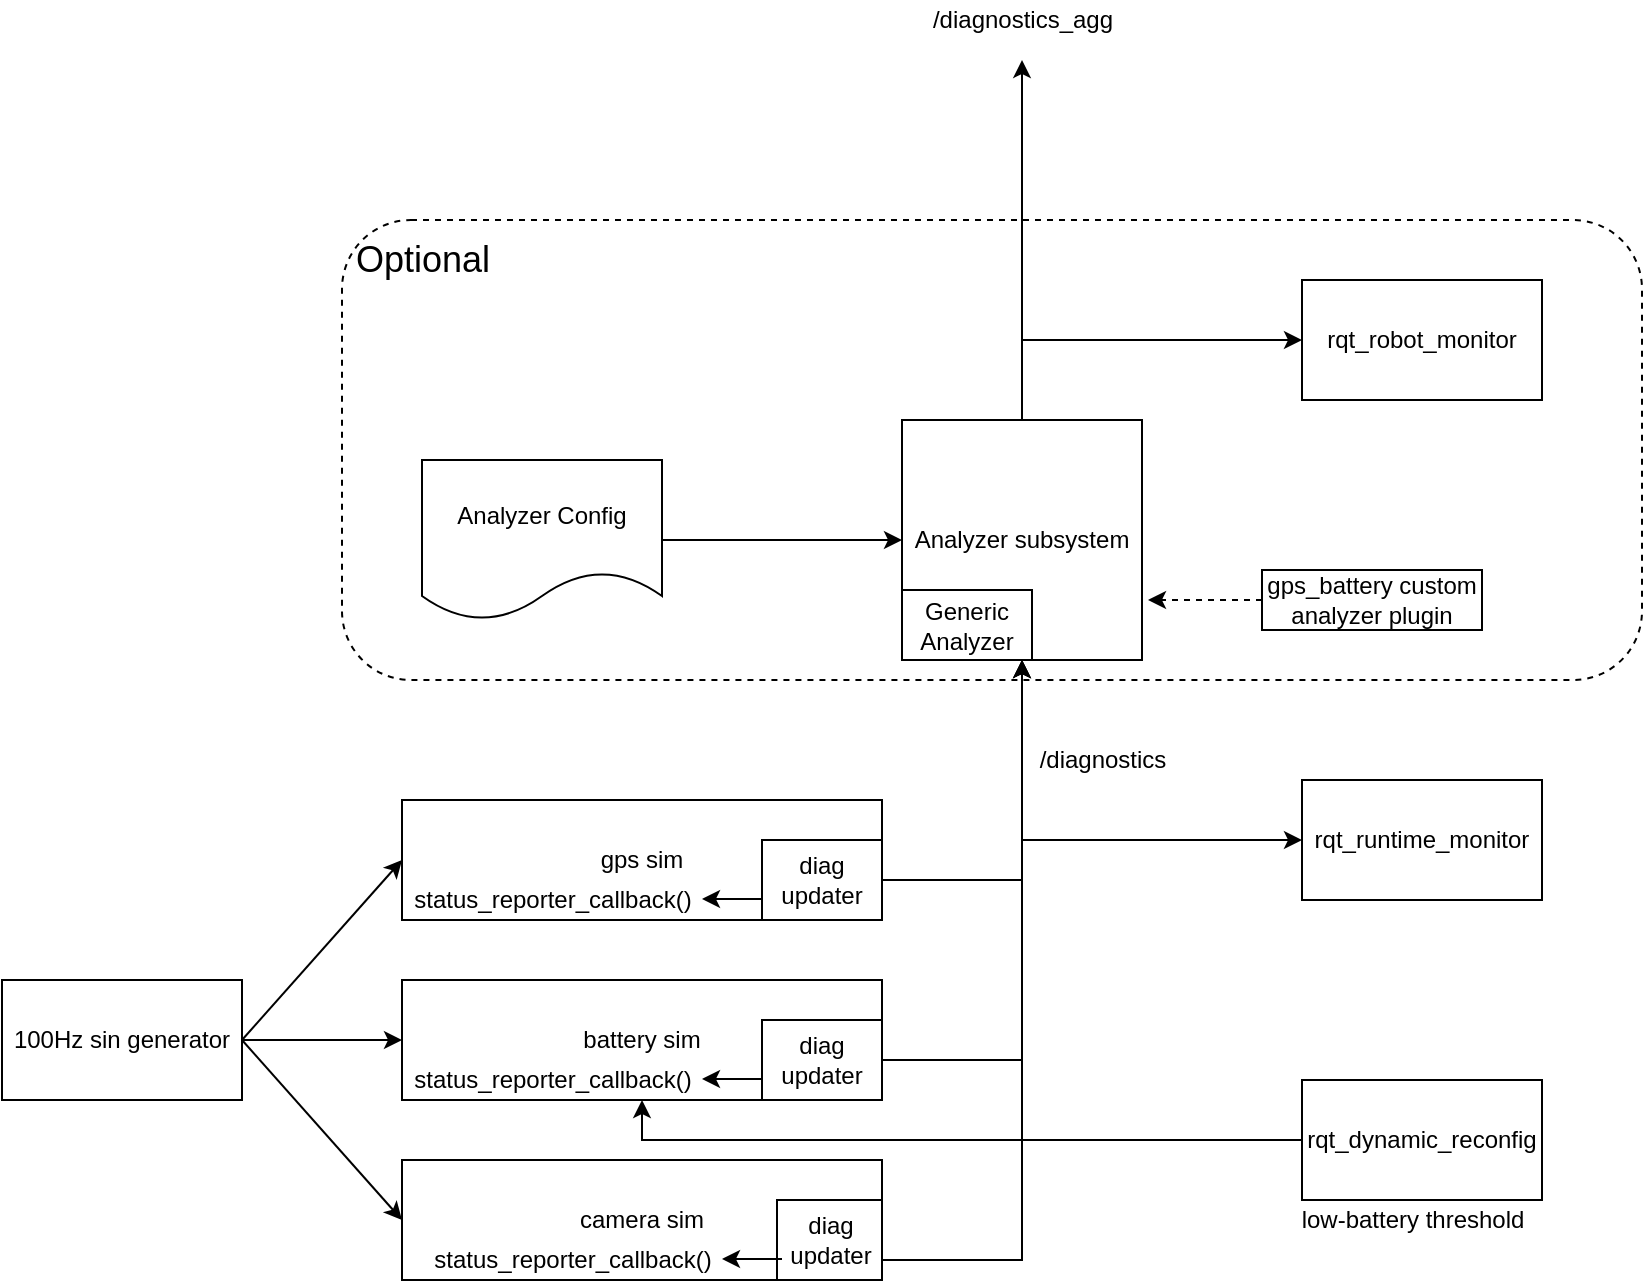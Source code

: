 <mxfile version="15.7.3" type="device"><diagram id="wJPSKYvWFKPTCW50-7ia" name="Page-1"><mxGraphModel dx="1102" dy="1025" grid="1" gridSize="10" guides="1" tooltips="1" connect="1" arrows="1" fold="1" page="1" pageScale="1" pageWidth="1100" pageHeight="850" math="0" shadow="0"><root><mxCell id="0"/><mxCell id="1" parent="0"/><mxCell id="oL3_TCIefb6MOWthsLij-4" value="" style="rounded=1;whiteSpace=wrap;html=1;dashed=1;" parent="1" vertex="1"><mxGeometry x="320" y="250" width="650" height="230" as="geometry"/></mxCell><mxCell id="d_PilXSHUi5Ngl6hLPL4-6" value="camera sim" style="rounded=0;whiteSpace=wrap;html=1;" parent="1" vertex="1"><mxGeometry x="350" y="720" width="240" height="60" as="geometry"/></mxCell><mxCell id="d_PilXSHUi5Ngl6hLPL4-3" value="" style="edgeStyle=orthogonalEdgeStyle;rounded=0;orthogonalLoop=1;jettySize=auto;html=1;" parent="1" source="d_PilXSHUi5Ngl6hLPL4-1" target="d_PilXSHUi5Ngl6hLPL4-2" edge="1"><mxGeometry relative="1" as="geometry"/></mxCell><mxCell id="d_PilXSHUi5Ngl6hLPL4-1" value="100Hz sin generator" style="rounded=0;whiteSpace=wrap;html=1;" parent="1" vertex="1"><mxGeometry x="150" y="630" width="120" height="60" as="geometry"/></mxCell><mxCell id="d_PilXSHUi5Ngl6hLPL4-5" value="" style="rounded=0;orthogonalLoop=1;jettySize=auto;html=1;exitX=1;exitY=0.5;exitDx=0;exitDy=0;entryX=0;entryY=0.5;entryDx=0;entryDy=0;" parent="1" source="d_PilXSHUi5Ngl6hLPL4-1" target="d_PilXSHUi5Ngl6hLPL4-4" edge="1"><mxGeometry relative="1" as="geometry"/></mxCell><mxCell id="d_PilXSHUi5Ngl6hLPL4-7" value="" style="edgeStyle=none;rounded=0;orthogonalLoop=1;jettySize=auto;html=1;exitX=1;exitY=0.5;exitDx=0;exitDy=0;entryX=0;entryY=0.5;entryDx=0;entryDy=0;" parent="1" source="d_PilXSHUi5Ngl6hLPL4-1" target="d_PilXSHUi5Ngl6hLPL4-6" edge="1"><mxGeometry relative="1" as="geometry"/></mxCell><mxCell id="d_PilXSHUi5Ngl6hLPL4-15" style="edgeStyle=orthogonalEdgeStyle;rounded=0;orthogonalLoop=1;jettySize=auto;html=1;exitX=1;exitY=0.75;exitDx=0;exitDy=0;entryX=0.5;entryY=1;entryDx=0;entryDy=0;" parent="1" source="d_PilXSHUi5Ngl6hLPL4-9" target="d_PilXSHUi5Ngl6hLPL4-12" edge="1"><mxGeometry relative="1" as="geometry"><mxPoint x="660" y="330" as="targetPoint"/></mxGeometry></mxCell><mxCell id="d_PilXSHUi5Ngl6hLPL4-14" style="edgeStyle=orthogonalEdgeStyle;rounded=0;orthogonalLoop=1;jettySize=auto;html=1;exitX=1;exitY=0.5;exitDx=0;exitDy=0;entryX=0.5;entryY=1;entryDx=0;entryDy=0;" parent="1" source="d_PilXSHUi5Ngl6hLPL4-10" target="d_PilXSHUi5Ngl6hLPL4-12" edge="1"><mxGeometry relative="1" as="geometry"><mxPoint x="660" y="330" as="targetPoint"/></mxGeometry></mxCell><mxCell id="d_PilXSHUi5Ngl6hLPL4-13" style="edgeStyle=orthogonalEdgeStyle;rounded=0;orthogonalLoop=1;jettySize=auto;html=1;exitX=1;exitY=0.5;exitDx=0;exitDy=0;entryX=0.5;entryY=1;entryDx=0;entryDy=0;" parent="1" source="d_PilXSHUi5Ngl6hLPL4-11" target="d_PilXSHUi5Ngl6hLPL4-12" edge="1"><mxGeometry relative="1" as="geometry"/></mxCell><mxCell id="d_PilXSHUi5Ngl6hLPL4-12" value="Analyzer subsystem" style="rounded=0;whiteSpace=wrap;html=1;" parent="1" vertex="1"><mxGeometry x="600" y="350" width="120" height="120" as="geometry"/></mxCell><mxCell id="d_PilXSHUi5Ngl6hLPL4-16" value="/diagnostics" style="text;html=1;align=center;verticalAlign=middle;resizable=0;points=[];autosize=1;strokeColor=none;fillColor=none;" parent="1" vertex="1"><mxGeometry x="660" y="510" width="80" height="20" as="geometry"/></mxCell><mxCell id="d_PilXSHUi5Ngl6hLPL4-17" value="" style="group" parent="1" vertex="1" connectable="0"><mxGeometry x="350" y="540" width="240" height="60" as="geometry"/></mxCell><mxCell id="d_PilXSHUi5Ngl6hLPL4-4" value="gps sim" style="rounded=0;whiteSpace=wrap;html=1;" parent="d_PilXSHUi5Ngl6hLPL4-17" vertex="1"><mxGeometry width="240" height="60" as="geometry"/></mxCell><mxCell id="d_PilXSHUi5Ngl6hLPL4-11" value="diag&lt;br&gt;updater" style="rounded=0;whiteSpace=wrap;html=1;" parent="d_PilXSHUi5Ngl6hLPL4-17" vertex="1"><mxGeometry x="180" y="20" width="60" height="40" as="geometry"/></mxCell><mxCell id="t0e1mFhyb1ZMYZBnvRuq-3" value="" style="group" vertex="1" connectable="0" parent="d_PilXSHUi5Ngl6hLPL4-17"><mxGeometry y="40" width="180" height="20" as="geometry"/></mxCell><mxCell id="t0e1mFhyb1ZMYZBnvRuq-1" value="status_reporter_callback()" style="text;html=1;align=center;verticalAlign=middle;resizable=0;points=[];autosize=1;strokeColor=none;fillColor=none;" vertex="1" parent="t0e1mFhyb1ZMYZBnvRuq-3"><mxGeometry width="150" height="20" as="geometry"/></mxCell><mxCell id="t0e1mFhyb1ZMYZBnvRuq-2" value="" style="endArrow=classic;html=1;rounded=0;" edge="1" parent="t0e1mFhyb1ZMYZBnvRuq-3"><mxGeometry width="50" height="50" relative="1" as="geometry"><mxPoint x="180" y="9.5" as="sourcePoint"/><mxPoint x="150" y="9.5" as="targetPoint"/></mxGeometry></mxCell><mxCell id="d_PilXSHUi5Ngl6hLPL4-18" value="" style="group" parent="1" vertex="1" connectable="0"><mxGeometry x="350" y="630" width="240" height="60" as="geometry"/></mxCell><mxCell id="d_PilXSHUi5Ngl6hLPL4-2" value="battery sim" style="rounded=0;whiteSpace=wrap;html=1;" parent="d_PilXSHUi5Ngl6hLPL4-18" vertex="1"><mxGeometry width="240" height="60" as="geometry"/></mxCell><mxCell id="d_PilXSHUi5Ngl6hLPL4-10" value="diag&lt;br&gt;updater" style="rounded=0;whiteSpace=wrap;html=1;" parent="d_PilXSHUi5Ngl6hLPL4-18" vertex="1"><mxGeometry x="180" y="20" width="60" height="40" as="geometry"/></mxCell><mxCell id="t0e1mFhyb1ZMYZBnvRuq-7" value="" style="group" vertex="1" connectable="0" parent="d_PilXSHUi5Ngl6hLPL4-18"><mxGeometry y="40" width="180" height="20" as="geometry"/></mxCell><mxCell id="t0e1mFhyb1ZMYZBnvRuq-8" value="status_reporter_callback()" style="text;html=1;align=center;verticalAlign=middle;resizable=0;points=[];autosize=1;strokeColor=none;fillColor=none;" vertex="1" parent="t0e1mFhyb1ZMYZBnvRuq-7"><mxGeometry width="150" height="20" as="geometry"/></mxCell><mxCell id="t0e1mFhyb1ZMYZBnvRuq-9" value="" style="endArrow=classic;html=1;rounded=0;" edge="1" parent="t0e1mFhyb1ZMYZBnvRuq-7"><mxGeometry width="50" height="50" relative="1" as="geometry"><mxPoint x="180" y="9.5" as="sourcePoint"/><mxPoint x="150" y="9.5" as="targetPoint"/></mxGeometry></mxCell><mxCell id="d_PilXSHUi5Ngl6hLPL4-20" value="rqt_runtime_monitor" style="rounded=0;whiteSpace=wrap;html=1;" parent="1" vertex="1"><mxGeometry x="800" y="530" width="120" height="60" as="geometry"/></mxCell><mxCell id="d_PilXSHUi5Ngl6hLPL4-21" style="edgeStyle=orthogonalEdgeStyle;rounded=0;orthogonalLoop=1;jettySize=auto;html=1;exitX=1;exitY=0.5;exitDx=0;exitDy=0;entryX=0;entryY=0.5;entryDx=0;entryDy=0;" parent="1" source="d_PilXSHUi5Ngl6hLPL4-11" target="d_PilXSHUi5Ngl6hLPL4-20" edge="1"><mxGeometry relative="1" as="geometry"><Array as="points"><mxPoint x="660" y="580"/><mxPoint x="660" y="560"/></Array></mxGeometry></mxCell><mxCell id="d_PilXSHUi5Ngl6hLPL4-25" style="edgeStyle=orthogonalEdgeStyle;rounded=0;orthogonalLoop=1;jettySize=auto;html=1;exitX=0.5;exitY=0;exitDx=0;exitDy=0;" parent="1" source="d_PilXSHUi5Ngl6hLPL4-12" edge="1"><mxGeometry relative="1" as="geometry"><mxPoint x="660" y="170" as="targetPoint"/><mxPoint x="680" y="360" as="sourcePoint"/><Array as="points"><mxPoint x="660" y="170"/></Array></mxGeometry></mxCell><mxCell id="d_PilXSHUi5Ngl6hLPL4-27" style="edgeStyle=orthogonalEdgeStyle;rounded=0;orthogonalLoop=1;jettySize=auto;html=1;exitX=0.5;exitY=0;exitDx=0;exitDy=0;entryX=0;entryY=0.5;entryDx=0;entryDy=0;" parent="1" source="d_PilXSHUi5Ngl6hLPL4-12" target="d_PilXSHUi5Ngl6hLPL4-24" edge="1"><mxGeometry relative="1" as="geometry"><mxPoint x="680" y="360" as="sourcePoint"/></mxGeometry></mxCell><mxCell id="d_PilXSHUi5Ngl6hLPL4-24" value="rqt_robot_monitor" style="rounded=0;whiteSpace=wrap;html=1;" parent="1" vertex="1"><mxGeometry x="800" y="280" width="120" height="60" as="geometry"/></mxCell><mxCell id="d_PilXSHUi5Ngl6hLPL4-26" value="/diagnostics_agg" style="text;html=1;align=center;verticalAlign=middle;resizable=0;points=[];autosize=1;strokeColor=none;fillColor=none;" parent="1" vertex="1"><mxGeometry x="605" y="140" width="110" height="20" as="geometry"/></mxCell><mxCell id="d_PilXSHUi5Ngl6hLPL4-29" value="" style="edgeStyle=orthogonalEdgeStyle;rounded=0;orthogonalLoop=1;jettySize=auto;html=1;entryX=0;entryY=0.5;entryDx=0;entryDy=0;" parent="1" source="d_PilXSHUi5Ngl6hLPL4-28" target="d_PilXSHUi5Ngl6hLPL4-12" edge="1"><mxGeometry relative="1" as="geometry"><mxPoint x="560" y="410" as="targetPoint"/></mxGeometry></mxCell><mxCell id="d_PilXSHUi5Ngl6hLPL4-28" value="Analyzer Config" style="shape=document;whiteSpace=wrap;html=1;boundedLbl=1;" parent="1" vertex="1"><mxGeometry x="360" y="370" width="120" height="80" as="geometry"/></mxCell><mxCell id="d_PilXSHUi5Ngl6hLPL4-31" style="edgeStyle=orthogonalEdgeStyle;rounded=0;orthogonalLoop=1;jettySize=auto;html=1;exitX=0;exitY=0.5;exitDx=0;exitDy=0;entryX=0.5;entryY=1;entryDx=0;entryDy=0;" parent="1" source="d_PilXSHUi5Ngl6hLPL4-30" target="d_PilXSHUi5Ngl6hLPL4-2" edge="1"><mxGeometry relative="1" as="geometry"/></mxCell><mxCell id="d_PilXSHUi5Ngl6hLPL4-30" value="rqt_dynamic_reconfig" style="rounded=0;whiteSpace=wrap;html=1;" parent="1" vertex="1"><mxGeometry x="800" y="680" width="120" height="60" as="geometry"/></mxCell><mxCell id="d_PilXSHUi5Ngl6hLPL4-32" value="low-battery threshold" style="text;html=1;align=center;verticalAlign=middle;resizable=0;points=[];autosize=1;strokeColor=none;fillColor=none;" parent="1" vertex="1"><mxGeometry x="790" y="740" width="130" height="20" as="geometry"/></mxCell><mxCell id="oL3_TCIefb6MOWthsLij-1" value="Generic&lt;br&gt;Analyzer" style="rounded=0;whiteSpace=wrap;html=1;" parent="1" vertex="1"><mxGeometry x="600" y="435" width="65" height="35" as="geometry"/></mxCell><mxCell id="oL3_TCIefb6MOWthsLij-3" value="" style="edgeStyle=orthogonalEdgeStyle;rounded=0;orthogonalLoop=1;jettySize=auto;html=1;dashed=1;" parent="1" source="oL3_TCIefb6MOWthsLij-2" edge="1"><mxGeometry relative="1" as="geometry"><mxPoint x="723" y="440" as="targetPoint"/></mxGeometry></mxCell><mxCell id="oL3_TCIefb6MOWthsLij-2" value="gps_battery&amp;nbsp;custom&lt;br&gt;analyzer plugin" style="rounded=0;whiteSpace=wrap;html=1;" parent="1" vertex="1"><mxGeometry x="780" y="425" width="110" height="30" as="geometry"/></mxCell><mxCell id="oL3_TCIefb6MOWthsLij-5" value="Optional" style="text;html=1;align=center;verticalAlign=middle;resizable=0;points=[];autosize=1;strokeColor=none;fillColor=none;fontSize=18;" parent="1" vertex="1"><mxGeometry x="320" y="255" width="80" height="30" as="geometry"/></mxCell><mxCell id="d_PilXSHUi5Ngl6hLPL4-9" value="diag&lt;br&gt;updater" style="rounded=0;whiteSpace=wrap;html=1;" parent="1" vertex="1"><mxGeometry x="537.5" y="740" width="52.5" height="40" as="geometry"/></mxCell><mxCell id="t0e1mFhyb1ZMYZBnvRuq-4" value="" style="group" vertex="1" connectable="0" parent="1"><mxGeometry x="360" y="760" width="180" height="20" as="geometry"/></mxCell><mxCell id="t0e1mFhyb1ZMYZBnvRuq-5" value="status_reporter_callback()" style="text;html=1;align=center;verticalAlign=middle;resizable=0;points=[];autosize=1;strokeColor=none;fillColor=none;" vertex="1" parent="t0e1mFhyb1ZMYZBnvRuq-4"><mxGeometry width="150" height="20" as="geometry"/></mxCell><mxCell id="t0e1mFhyb1ZMYZBnvRuq-6" value="" style="endArrow=classic;html=1;rounded=0;" edge="1" parent="t0e1mFhyb1ZMYZBnvRuq-4"><mxGeometry width="50" height="50" relative="1" as="geometry"><mxPoint x="180" y="9.5" as="sourcePoint"/><mxPoint x="150" y="9.5" as="targetPoint"/></mxGeometry></mxCell></root></mxGraphModel></diagram></mxfile>